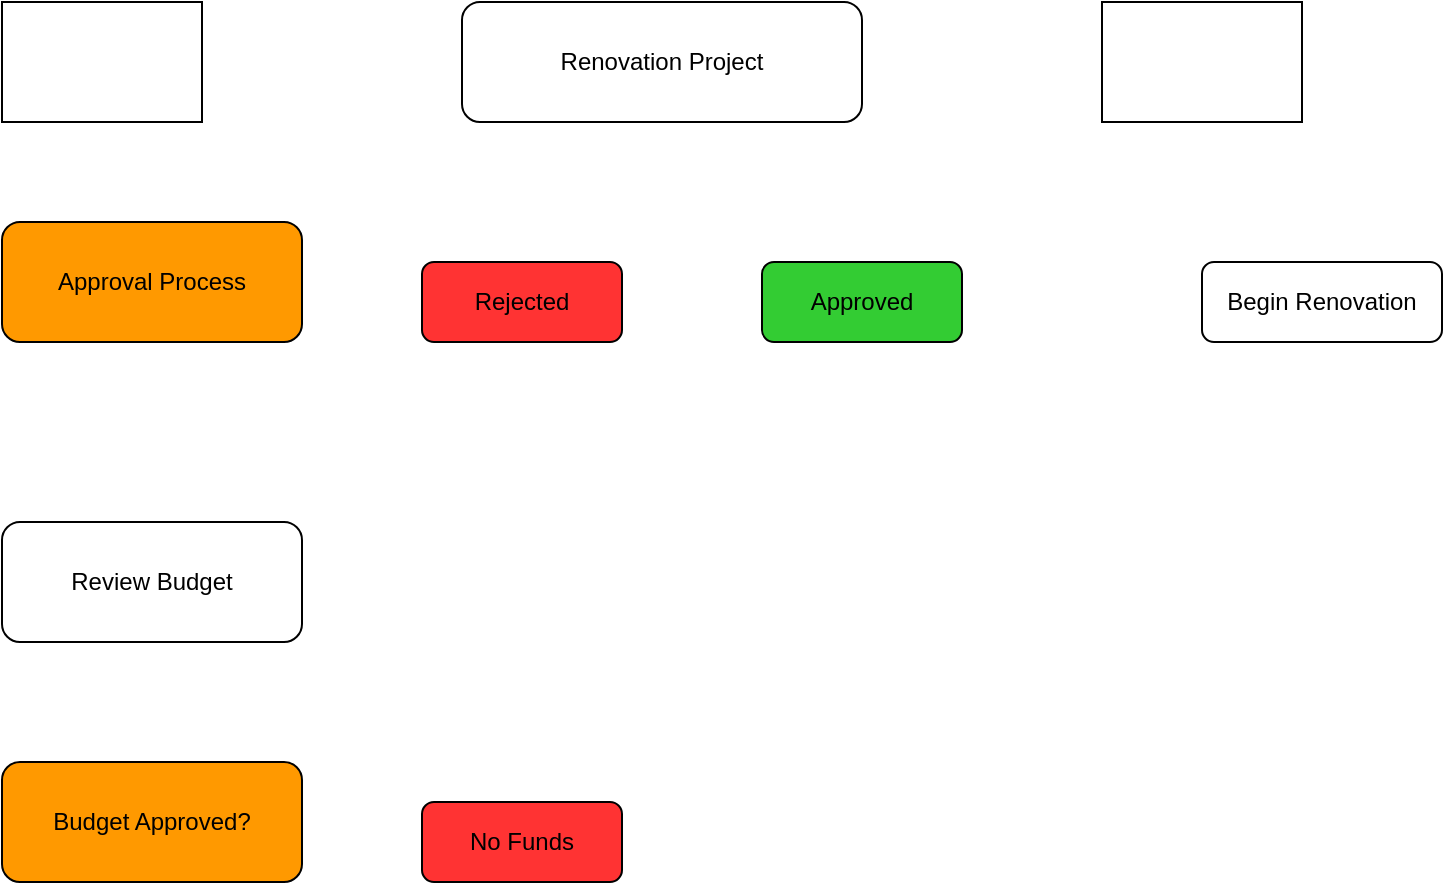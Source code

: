 <mxfile>
  <diagram>
    <mxGraphModel>
      <root>
        <mxCell id="0"/>
        <mxCell id="1" parent="0"/>
        <mxCell id="4" value="" style="rounded=0;whiteSpace=wrap;html=1;" parent="1" vertex="1">
          <mxGeometry x="90" y="40" width="100" height="60" as="geometry"/>
        </mxCell>
        <mxCell id="5" value="Renovation Project" style="rounded=1;whiteSpace=wrap;html=1;" parent="1" vertex="1">
          <mxGeometry x="320" y="40" width="200" height="60" as="geometry"/>
        </mxCell>
        <mxCell id="6" value="" style="rounded=0;whiteSpace=wrap;html=1;" parent="1" vertex="1">
          <mxGeometry x="640" y="40" width="100" height="60" as="geometry"/>
        </mxCell>
        <mxCell id="7" value="Approval Process" style="rounded=1;whiteSpace=wrap;html=1;fillColor=#FF9900" parent="1" vertex="1">
          <mxGeometry x="90" y="150" width="150" height="60" as="geometry"/>
        </mxCell>
        <mxCell id="8" value="Rejected" style="rounded=1;whiteSpace=wrap;html=1;fillColor=#FF3333" parent="1" vertex="1">
          <mxGeometry x="300" y="170" width="100" height="40" as="geometry"/>
        </mxCell>
        <mxCell id="9" value="Approved" style="rounded=1;whiteSpace=wrap;html=1;fillColor=#33CC33" parent="1" vertex="1">
          <mxGeometry x="470" y="170" width="100" height="40" as="geometry"/>
        </mxCell>
        <mxCell id="10" value="Begin Renovation" style="rounded=1;whiteSpace=wrap;html=1;" parent="1" vertex="1">
          <mxGeometry x="690" y="170" width="120" height="40" as="geometry"/>
        </mxCell>
        <mxCell id="11" value="Review Budget" style="rounded=1;whiteSpace=wrap;html=1;" parent="1" vertex="1">
          <mxGeometry x="90" y="300" width="150" height="60" as="geometry"/>
        </mxCell>
        <mxCell id="12" value="Budget Approved?" style="rounded=1;whiteSpace=wrap;html=1;fillColor=#FF9900" parent="1" vertex="1">
          <mxGeometry x="90" y="420" width="150" height="60" as="geometry"/>
        </mxCell>
        <mxCell id="13" value="No Funds" style="rounded=1;whiteSpace=wrap;html=1;fillColor=#FF3333" parent="1" vertex="1">
          <mxGeometry x="300" y="440" width="100" height="40" as="geometry"/>
        </mxCell>
        <mxCell id="14" value="Sufficient Funds" style="rounded=1;whiteSpace=wrap;html=1;fillColor=#33CC33" parent="
<mxCell id="15" value="Submit Request" style="rhombus;fillColor=#ffffff;strokeColor=#000000;" parent="14" vertex="1">
  <mxGeometry x="590" y="780" width="100" height="100" as="geometry"/>
</mxCell>
<mxCell id="16" value="Review Request" style="rhombus;fillColor=#ffffff;strokeColor=#000000;" parent="14" vertex="1">
  <mxGeometry x="820" y="780" width="100" height="100" as="geometry"/>
</mxCell>
<mxCell id="17" value="Approve Request" style="rhombus;fillColor=#ffffff;strokeColor=#000000;" parent="14" vertex="1">
  <mxGeometry x="1050" y="780" width="100" height="100" as="geometry"/>
</mxCell>
<mxCell id="18" value="Assign Project Manager" style="rhombus;fillColor=#ffffff;strokeColor=#000000;" parent="14" vertex="1">
  <mxGeometry x="1280" y="780" width="100" height="100" as="geometry"/>
</mxCell>
<mxCell id="19" value="Conduct Site Visit" style="rhombus;fillColor=#ffffff;strokeColor=#000000;" parent="14" vertex="1">
  <mxGeometry x="1510" y="780" width="100" height="100" as="geometry"/>
</mxCell>
<mxCell id="20" value="Prepare Quotation" style="rhombus;fillColor=#ffffff;strokeColor=#000000;" parent="14" vertex="1">
  <mxGeometry x="1740" y="780" width="100" height="100" as="geometry"/>
</mxCell>
<mxCell id="21" value="Submit Quotation" style="rhombus;fillColor=#ffffff;strokeColor=#000000;" parent="14" vertex="1">
  <mxGeometry x="1970" y="780" width="100" height="100" as="geometry"/>
</mxCell>
<mxCell id="22" value="Review Quotation" style="rhombus;fillColor=#ffffff;strokeColor=#000000;" parent="14" vertex="1">
  <mxGeometry x="2200" y="780" width="100" height="100" as="geometry"/>
</mxCell>
<mxCell id="23" value="Approve Quotation" style="rhombus;fillColor=#ffffff;strokeColor=#000000;" parent="14" vertex="1">
  <mxGeometry x="2430" y="780" width="100" height="100" as="geometry"/>
</mxCell>
<mxCell id="24" value="Procurement" style="rhombus;fillColor=#ffffff;strokeColor=#000000;" parent="14" vertex="1">
  <mxGeometry x="2660" y="780" width="100" height="100" as="geometry"/>
</mxCell>
<mxCell id="25" value="Renovation Works" style="rectangle;fillColor=#ffffff;strokeColor=#000000;" parent="14" vertex="1">
  <mxGeometry x="2990" y="730" width="120" height="200" as="geometry"/>
</mxCell>
<mxCell id="26" value="Project Completion" style="rhombus;fillColor=#ffffff
<mxCell id="9" value="2. Evaluate Scope of Work" style="rhombus;fillColor=#FFC107;rounded=1;" parent="1">
    <mxGeometry x="560" y="300" width="120" height="80" as="geometry"/>
</mxCell>
<mxCell id="10" value="3. Develop Project Plan &amp; Timeline" style="rounded=1;whiteSpace=wrap;html=1;fillColor=#8BC34A" parent="1">
    <mxGeometry x="440" y="520" width="160" height="80" as="geometry"/>
</mxCell>
<mxCell id="11" value="4. Obtain Approval &amp; Budget" style="ellipse;fillColor=#FFC107;rounded=1;" parent="1">
    <mxGeometry x="620" y="520" width="120" height="80" as="geometry"/>
</mxCell>
<mxCell id="12" value="5. Commence Renovation Work" style="rectangle;fillColor=#2196F3;rounded=1;" parent="1">
    <mxGeometry x="820" y="440" width="140" height="100" as="geometry"/>
</mxCell>
<mxCell id="13" value="6. Monitor Progress of Renovation" style="ellipse;fillColor=#FFC107;rounded=1;" parent="1">
    <mxGeometry x="1020" y="520" width="160" height="80" as="geometry"/>
</mxCell>
<mxCell id="14" value="7. Handover Renovated Space" style="rhombus;fillColor=#4CAF50;rounded=1;" parent="1">
    <mxGeometry x="1220" y="440" width="140" height="100" as="geometry"/>
</mxCell>
<mxCell id="15" value="8. Close-out Project" style="rectangle;fillColor=#FFC107;rounded=1;" parent="1">
    <mxGeometry x="1420" y="520" width="120" height="80" as="geometry"/>
</mxCell>
<mxCell id="16" value="Project Completed" style="ellipse;fillColor=#8BC34A;rounded=1;" parent="1">
    <mxGeometry x="1620" y="440" width="120" height="80" as="geometry"/>
</mxCell>
<mxCell id="17" value="" style="edgeStyle=elbowEdgeStyle;rounded=1;orthogonal=0;jettySize=auto;html=1;" parent="1" source="2" target="3">
    <mxGeometry relative="1" as="geometry"/>
</mxCell>
<mxCell id="18" value="" style="edgeStyle=elbowEdgeStyle;rounded=1;orthogonal=0;jettySize=auto;html=1;" parent="1" source="3" target="4">
    <mxGeometry relative="1" as="geometry"/>
</mxCell>
<mxCell id="19" value="" style="edgeStyle=elbowEdgeStyle;rounded=1;orthogonal=0;jettySize=auto;html=1;" parent="1" source="4" target="5">
    <mxGeometry relative="1" as="geometry"/>
</mxCell>
<mxCell id="20" value="" style="edgeStyle=elbowEdgeStyle;rounded=1;orthogonal=0;jettySize=auto;html
<mxfile host="www.draw.io" modified="2022-05-16T17:58:06.720Z" agent="Mozilla/5.0 (Windows NT 10.0; Win64; x64) AppleWebKit/537.36 (KHTML, like Gecko) Chrome/90.0.443.93 Safari/537.36" etag="T6FToJ6LcUoqhP8Kv9Rd" version="14.7.3" type="device">
  <diagram id="NrJMs71q3y8Jv9uhO5tr" name="Renovation Works SOP">
    <mxGraphModel dx="852" dy="563" grid="1" gridSize="10" guides="1" tooltips="1" connect="1" arrows="1" fold="1" page="1" pageScale="1" pageWidth="827" pageHeight="1169" background="#ffffff">
      <root>
        <mxCell id="0"/>
        <mxCell id="1" parent="0"/>
        <mxCell id="D4rhM5g4m4_E10Ht2-Cb-8" value="Renovation Works SOP" style="text;strokeColor=#000000;align=center;verticalAlign=middle;fontSize=22;fontStyle=1;" parent="1" vertex="1">
          <mxGeometry x="390" y="30" width="300" height="50" as="geometry"/>
        </mxCell>
        <mxCell id="RRVhZuO8O1V7IuHfz-01-8" value="Purpose" style="text;strokeColor=#000000;align=center;verticalAlign=middle;fontSize=16;fontStyle=1;" parent="1" vertex="1">
          <mxGeometry x="90" y="110" width="120" height="40" as="geometry"/>
        </mxCell>
        <mxCell id="cBEfRvKObtCwNtN5q-3L-8" value="To ensure effective and efficient management of renovation works in the university in compliance with relevant regulations and policies." style="text;strokeColor=#000000;align=left;verticalAlign=middle;fontSize=14;fontStyle=0;" parent="1" vertex="1">
          <mxGeometry x="220" y="110" width="600" height="40" as="geometry"/>
        </mxCell>
        <mxCell id="HYlR7enXaZqvliOFjNmq-8" value="Scope" style="text;strokeColor=#000000;align=center;verticalAlign=middle;fontSize=16;fontStyle=1;" parent="1" vertex="1">
          <mxGeometry x="90" y="180" width="120" height="40" as="geometry"/>
        </mxCell>
        <mxCell id="j-j--FGH0cJopBvXgs0G-8" value="This SOP applies to all renovation works projects carried out in the university." style="text;strokeColor=#000000;align=left;verticalAlign=middle;fontSize=14;fontStyle=0;" parent="1" vertex="1">
          <mxGeometry x="220" y="180" width="600" height="40" as="geometry"/>
        </mxCell>
        <mxCell id="IrxNtOUvBlzfjNaaZAXa-8" value="Policy" style="
<mxfile>
  <diagram>
    <mxGraphModel>
      <root>
        <mxCell id="0"/>
        <mxCell id="1" parent="0"/>
        <mxCell id="2" value="" style="ellipse;whiteSpace=wrap;html=1;" parent="1">
          <mxGeometry x="110" y="60" width="80" height="80" as="geometry"/>
        </mxCell>
        <mxCell id="3" value="Project Management for Renovation Works" style="text;strokeColor=none;fillColor=none;align=center;verticalAlign=middle;resizable=0;html=1;rounded=0;" parent="1">
          <mxGeometry x="260" y="70" width="300" height="20" as="geometry"/>
        </mxCell>
        <mxCell id="4" value="Policy" style="text;strokeColor=#ffffff;fillColor=#004c97;fontSize=14;fontStyle=1;rounded=1;" vertex="1" parent="1">
          <mxGeometry x="90" y="165" width="90" height="40" as="geometry"/>
        </mxCell>
        <mxCell id="5" value="Meta Data" style="text;strokeColor=#ffffff;fillColor=#004c97;fontSize=14;fontStyle=1;rounded=1;" vertex="1" parent="1">
          <mxGeometry x="240" y="165" width="90" height="40" as="geometry"/>
        </mxCell>
        <mxCell id="6" value="Purpose" style="text;strokeColor=#ffffff;fillColor=#004c97;fontSize=14;fontStyle=1;rounded=1;" vertex="1" parent="1">
          <mxGeometry x="390" y="165" width="90" height="40" as="geometry"/>
        </mxCell>
        <mxCell id="7" value="Scope" style="text;strokeColor=#ffffff;fillColor=#004c97;fontSize=14;fontStyle=1;rounded=1;" vertex="1" parent="1">
          <mxGeometry x="540" y="165" width="90" height="40" as="geometry"/>
        </mxCell>
        <mxCell id="8" value="Responsibilities" style="text;strokeColor=#ffffff;fillColor=#004c97;fontSize=14;fontStyle=1;rounded=1;" vertex="1" parent="1">
          <mxGeometry x="690" y="165" width="120" height="40" as="geometry"/>
        </mxCell>
        <mxCell id="9" value="Definitions" style="text;strokeColor=#ffffff;fillColor=#004c97;fontSize=14;fontStyle=1;rounded=1;" vertex="1" parent="1">
          <mxGeometry x="860" y="165" width="120" height="40" as="geometry"/>
        </mxCell>
        <mxCell id="10" value="Procedure" style="text;strokeColor=#ffffff;fillColor=#004c97;fontSize=14;fontStyle=1;rounded=1;" vertex="1" parent="1">
          <mxGeometry x="1030" y="165" width="120" height="40" as="geometry"/>
        </mxCell>
        <mxCell id="11" value="Effectiveness" style="text;strokeColor=#ffffff;fillColor=#004c97;fontSize=14
<mxCell id="24" value="Notify stakeholders of completion" style="end;fillColor=#FA8072;" parent="22" vertex="1">
  <mxGeometry x="1160" y="1090" width="200" height="50" as="geometry"/>
</mxCell>
<mxCell id="25" value="" style="edgeStyle=elbowEdgeStyle;elbow=vertical;endArrow=none;startArrow=none;" parent="22" source="14" target="24" edge="1">
  <mxGeometry relative="1" as="geometry"/>
</mxCell>
<mxCell id="26" value="Close project" style="end;fillColor=#FA8072;" parent="22" vertex="1">
  <mxGeometry x="840" y="1090" width="200" height="50" as="geometry"/>
</mxCell>
<mxCell id="27" value="" style="edgeStyle=elbowEdgeStyle;elbow=vertical;endArrow=none;startArrow=none;" parent="22" source="12" target="26" edge="1">
  <mxGeometry relative="1" as="geometry"/>
</mxCell>
<mxCell id="28" value="Obtain feedback from stakeholders" style="fillColor=#FFFFE0;" parent="22" vertex="1">
  <mxGeometry x="1020" y="840" width="200" height="50" as="geometry"/>
</mxCell>
<mxCell id="29" value="" style="edgeStyle=elbowEdgeStyle;elbow=vertical;endArrow=none;startArrow=none;" parent="22" source="18" target="28" edge="1">
  <mxGeometry relative="1" as="geometry"/>
</mxCell>
<mxCell id="30" value="Update project report" style="fillColor=#FFFFE0;" parent="22" vertex="1">
  <mxGeometry x="1020" y="990" width="200" height="50" as="geometry"/>
</mxCell>
<mxCell id="31" value="" style="edgeStyle=elbowEdgeStyle;elbow=vertical;endArrow=none;startArrow=none;" parent="22" source="20" target="30" edge="1">
  <mxGeometry relative="1" as="geometry"/>
</mxCell>
</mxGraphModel>
</diagram>
</mxfile>
